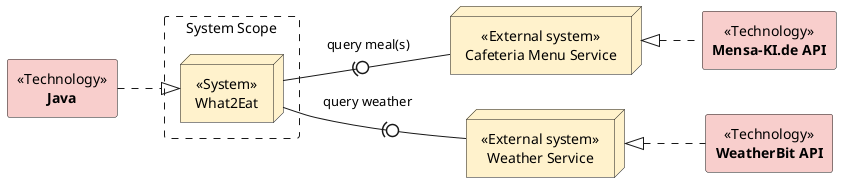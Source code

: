 @startuml solution idea
left to right direction
skinparam groupInheritance 1
skinparam  {
    node {
        FontStyle normal
        BackgroundColor #ffe6cc
    }
    rectangle {
        FontStyle normal
    }
}

rectangle "System Scope" as s #line.dashed{
    node "What2Eat" << System >> as a #fff2cc
}
node "Weather Service" << External system >> as w #fff2cc
node "Cafeteria Menu Service" << External system >> as c #fff2cc

rectangle "**Java**" <<Technology>> as b #f8cecc
rectangle "**WeatherBit API**" <<Technology>> as d #f8cecc
rectangle "**Mensa-KI.de API**" <<Technology>> as e #f8cecc

a -(0- w: query weather
a -(0- c: query meal(s)
b ..|> a
d .u.|> w
e .u.|> c

@enduml